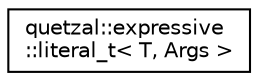 digraph "Graphical Class Hierarchy"
{
 // LATEX_PDF_SIZE
  edge [fontname="Helvetica",fontsize="10",labelfontname="Helvetica",labelfontsize="10"];
  node [fontname="Helvetica",fontsize="10",shape=record];
  rankdir="LR";
  Node0 [label="quetzal::expressive\l::literal_t\< T, Args \>",height=0.2,width=0.4,color="black", fillcolor="white", style="filled",URL="$structquetzal_1_1expressive_1_1literal__t.html",tooltip=" "];
}
